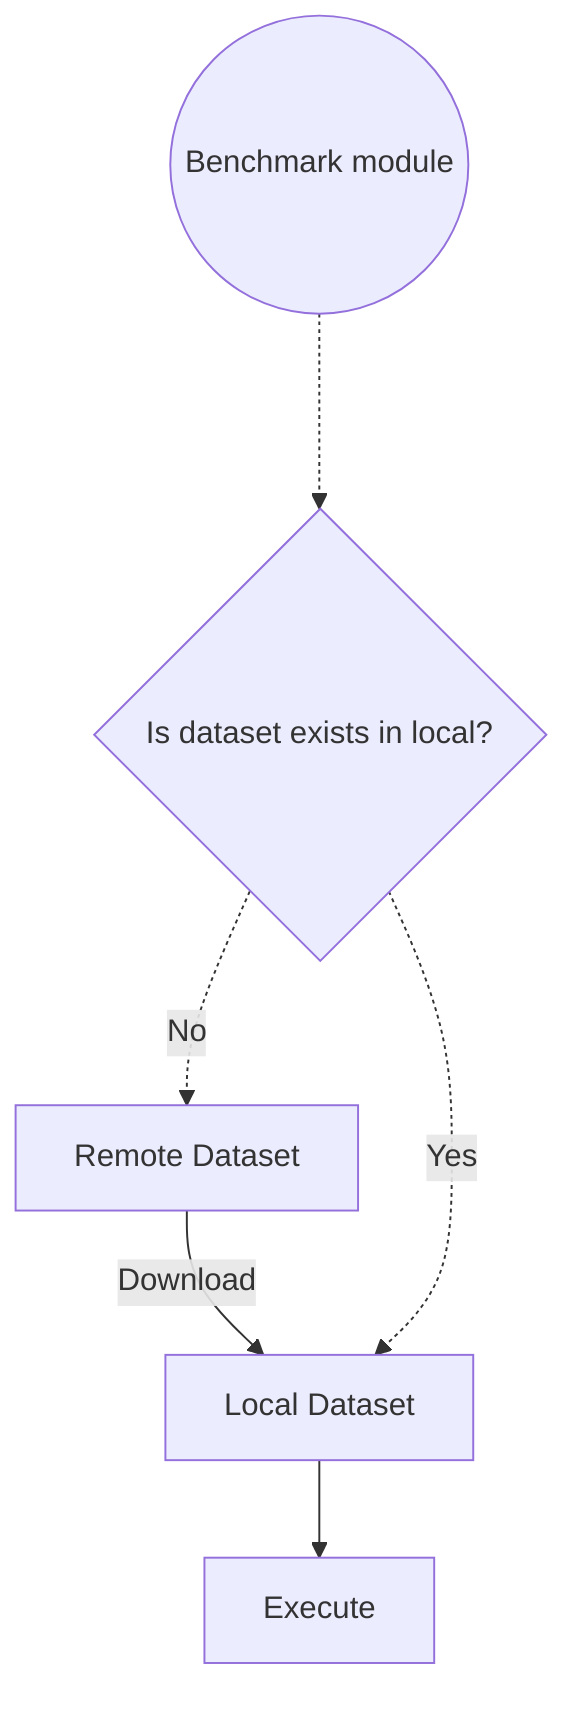 flowchart TD
    Loader(("Benchmark module"))
    RemoteDataset["Remote Dataset"]
    LocalDataset["Local Dataset"]
    Loader -..-> IsDatasetExists{"Is dataset exists in local?"}
    IsDatasetExists -."No".-> RemoteDataset
    RemoteDataset --"Download"--> LocalDataset
    IsDatasetExists -."Yes".-> LocalDataset
    LocalDataset --> Execute
